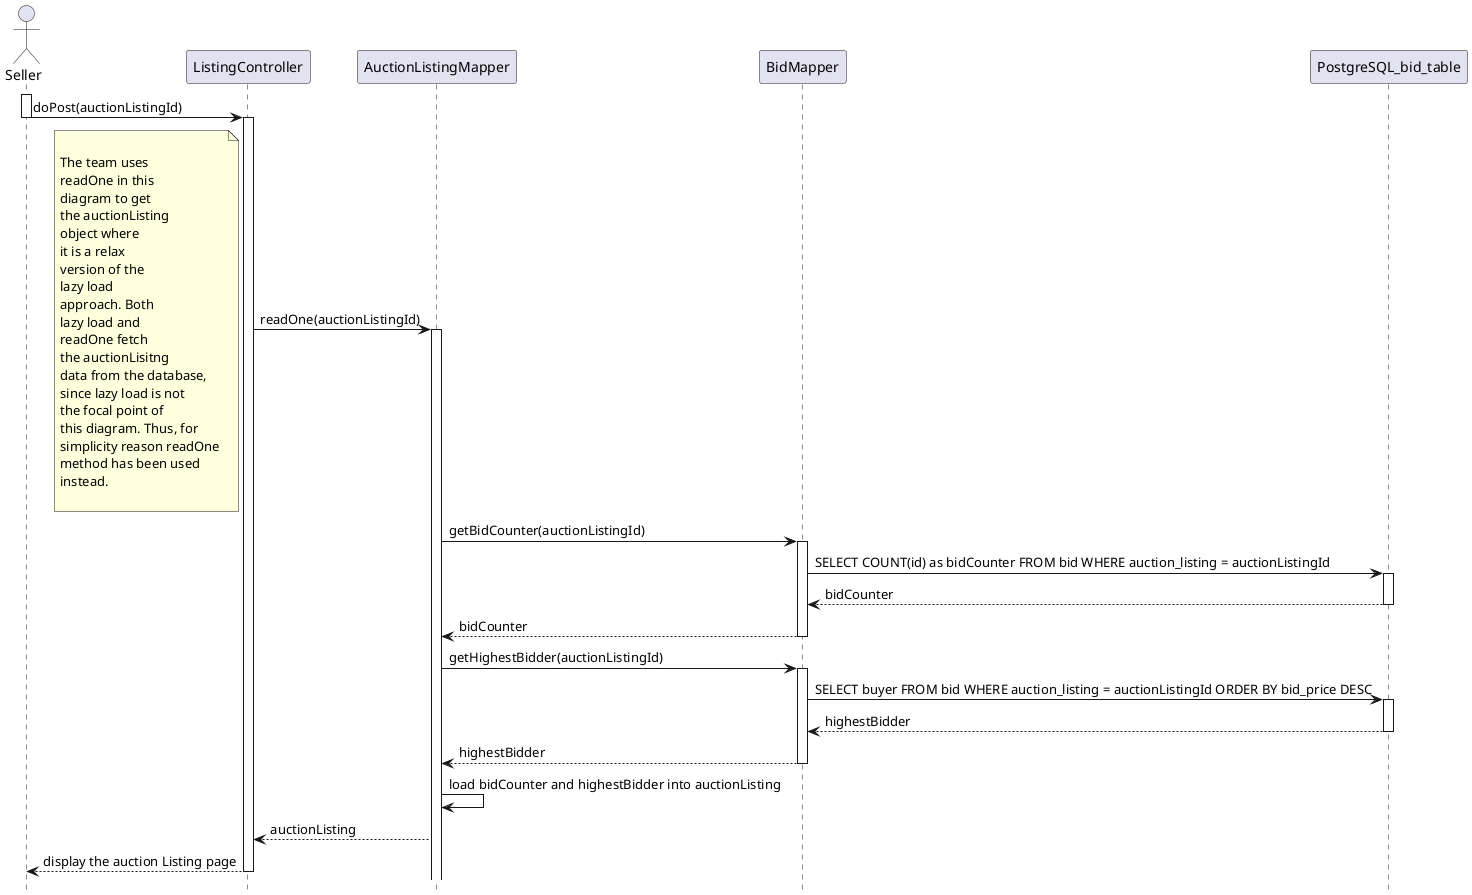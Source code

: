 @startuml Association_Table_Mapping_Seller

hide footbox
actor Seller

activate Seller
Seller -> ListingController: doPost(auctionListingId)
deactivate Seller

activate ListingController
ListingController -> AuctionListingMapper: readOne(auctionListingId)

note top

    The team uses 
    readOne in this 
    diagram to get 
    the auctionListing 
    object where 
    it is a relax 
    version of the 
    lazy load
    approach. Both
    lazy load and
    readOne fetch
    the auctionLisitng
    data from the database,
    since lazy load is not
    the focal point of
    this diagram. Thus, for
    simplicity reason readOne 
    method has been used
    instead.

end note

activate AuctionListingMapper
AuctionListingMapper -> BidMapper: getBidCounter(auctionListingId)
activate BidMapper
BidMapper -> PostgreSQL_bid_table: SELECT COUNT(id) as bidCounter FROM bid WHERE auction_listing = auctionListingId
activate PostgreSQL_bid_table
PostgreSQL_bid_table --> BidMapper: bidCounter
deactivate PostgreSQL_bid_table
BidMapper --> AuctionListingMapper: bidCounter
deactivate BidMapper

AuctionListingMapper -> BidMapper: getHighestBidder(auctionListingId)
activate BidMapper
BidMapper -> PostgreSQL_bid_table: SELECT buyer FROM bid WHERE auction_listing = auctionListingId ORDER BY bid_price DESC 
activate PostgreSQL_bid_table
PostgreSQL_bid_table --> BidMapper: highestBidder
deactivate PostgreSQL_bid_table
BidMapper --> AuctionListingMapper: highestBidder
deactivate BidMapper

AuctionListingMapper -> AuctionListingMapper: load bidCounter and highestBidder into auctionListing

AuctionListingMapper --> ListingController: auctionListing
ListingController --> Seller: display the auction Listing page
deactivate ListingController




@enduml